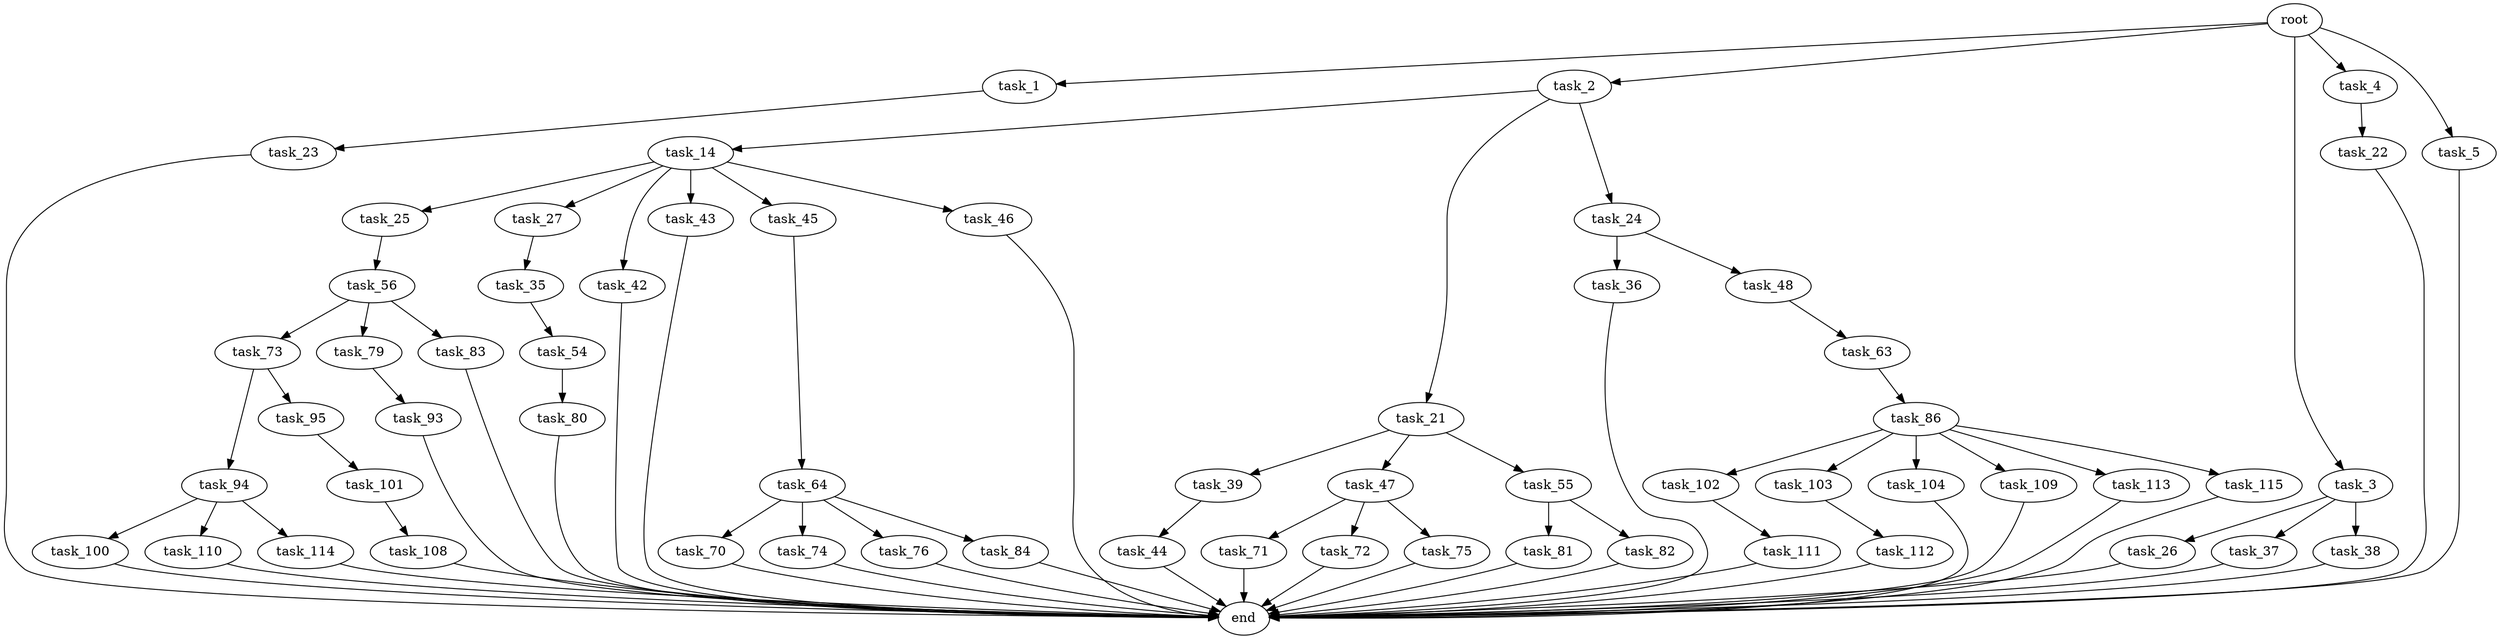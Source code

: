digraph G {
  root [size="0.000000"];
  task_1 [size="1463633227.000000"];
  task_2 [size="368293445632.000000"];
  task_3 [size="177992393524.000000"];
  task_4 [size="322553726119.000000"];
  task_5 [size="15454646230.000000"];
  task_14 [size="134217728000.000000"];
  task_21 [size="18086362335.000000"];
  task_22 [size="36993250188.000000"];
  task_23 [size="23771308492.000000"];
  task_24 [size="8589934592.000000"];
  task_25 [size="134217728000.000000"];
  task_26 [size="69300844291.000000"];
  task_27 [size="134217728000.000000"];
  task_35 [size="8589934592.000000"];
  task_36 [size="68719476736.000000"];
  task_37 [size="28991029248.000000"];
  task_38 [size="475081989117.000000"];
  task_39 [size="1358464649884.000000"];
  task_42 [size="1073741824000.000000"];
  task_43 [size="103390061599.000000"];
  task_44 [size="326293021943.000000"];
  task_45 [size="40266714147.000000"];
  task_46 [size="726077755601.000000"];
  task_47 [size="41171026219.000000"];
  task_48 [size="325992446652.000000"];
  task_54 [size="18364798530.000000"];
  task_55 [size="549755813888.000000"];
  task_56 [size="1073741824000.000000"];
  task_63 [size="31586245257.000000"];
  task_64 [size="50146133873.000000"];
  task_70 [size="302273650284.000000"];
  task_71 [size="68719476736.000000"];
  task_72 [size="157859257682.000000"];
  task_73 [size="17862125807.000000"];
  task_74 [size="41939690814.000000"];
  task_75 [size="4012755383.000000"];
  task_76 [size="11772952021.000000"];
  task_79 [size="404104862048.000000"];
  task_80 [size="17226207531.000000"];
  task_81 [size="1754815234.000000"];
  task_82 [size="9706267360.000000"];
  task_83 [size="15536696399.000000"];
  task_84 [size="549755813888.000000"];
  task_86 [size="7845889916.000000"];
  task_93 [size="28991029248.000000"];
  task_94 [size="10954846635.000000"];
  task_95 [size="1067074933631.000000"];
  task_100 [size="28991029248.000000"];
  task_101 [size="368293445632.000000"];
  task_102 [size="782757789696.000000"];
  task_103 [size="52445985978.000000"];
  task_104 [size="14945406165.000000"];
  task_108 [size="167376891957.000000"];
  task_109 [size="386010004598.000000"];
  task_110 [size="122003610065.000000"];
  task_111 [size="11399280711.000000"];
  task_112 [size="7743256125.000000"];
  task_113 [size="47247933901.000000"];
  task_114 [size="587153049436.000000"];
  task_115 [size="1650299827.000000"];
  end [size="0.000000"];

  root -> task_1 [size="1.000000"];
  root -> task_2 [size="1.000000"];
  root -> task_3 [size="1.000000"];
  root -> task_4 [size="1.000000"];
  root -> task_5 [size="1.000000"];
  task_1 -> task_23 [size="33554432.000000"];
  task_2 -> task_14 [size="411041792.000000"];
  task_2 -> task_21 [size="411041792.000000"];
  task_2 -> task_24 [size="411041792.000000"];
  task_3 -> task_26 [size="134217728.000000"];
  task_3 -> task_37 [size="134217728.000000"];
  task_3 -> task_38 [size="134217728.000000"];
  task_4 -> task_22 [size="301989888.000000"];
  task_5 -> end [size="1.000000"];
  task_14 -> task_25 [size="209715200.000000"];
  task_14 -> task_27 [size="209715200.000000"];
  task_14 -> task_42 [size="209715200.000000"];
  task_14 -> task_43 [size="209715200.000000"];
  task_14 -> task_45 [size="209715200.000000"];
  task_14 -> task_46 [size="209715200.000000"];
  task_21 -> task_39 [size="75497472.000000"];
  task_21 -> task_47 [size="75497472.000000"];
  task_21 -> task_55 [size="75497472.000000"];
  task_22 -> end [size="1.000000"];
  task_23 -> end [size="1.000000"];
  task_24 -> task_36 [size="33554432.000000"];
  task_24 -> task_48 [size="33554432.000000"];
  task_25 -> task_56 [size="209715200.000000"];
  task_26 -> end [size="1.000000"];
  task_27 -> task_35 [size="209715200.000000"];
  task_35 -> task_54 [size="33554432.000000"];
  task_36 -> end [size="1.000000"];
  task_37 -> end [size="1.000000"];
  task_38 -> end [size="1.000000"];
  task_39 -> task_44 [size="838860800.000000"];
  task_42 -> end [size="1.000000"];
  task_43 -> end [size="1.000000"];
  task_44 -> end [size="1.000000"];
  task_45 -> task_64 [size="838860800.000000"];
  task_46 -> end [size="1.000000"];
  task_47 -> task_71 [size="134217728.000000"];
  task_47 -> task_72 [size="134217728.000000"];
  task_47 -> task_75 [size="134217728.000000"];
  task_48 -> task_63 [size="301989888.000000"];
  task_54 -> task_80 [size="301989888.000000"];
  task_55 -> task_81 [size="536870912.000000"];
  task_55 -> task_82 [size="536870912.000000"];
  task_56 -> task_73 [size="838860800.000000"];
  task_56 -> task_79 [size="838860800.000000"];
  task_56 -> task_83 [size="838860800.000000"];
  task_63 -> task_86 [size="679477248.000000"];
  task_64 -> task_70 [size="838860800.000000"];
  task_64 -> task_74 [size="838860800.000000"];
  task_64 -> task_76 [size="838860800.000000"];
  task_64 -> task_84 [size="838860800.000000"];
  task_70 -> end [size="1.000000"];
  task_71 -> end [size="1.000000"];
  task_72 -> end [size="1.000000"];
  task_73 -> task_94 [size="301989888.000000"];
  task_73 -> task_95 [size="301989888.000000"];
  task_74 -> end [size="1.000000"];
  task_75 -> end [size="1.000000"];
  task_76 -> end [size="1.000000"];
  task_79 -> task_93 [size="411041792.000000"];
  task_80 -> end [size="1.000000"];
  task_81 -> end [size="1.000000"];
  task_82 -> end [size="1.000000"];
  task_83 -> end [size="1.000000"];
  task_84 -> end [size="1.000000"];
  task_86 -> task_102 [size="838860800.000000"];
  task_86 -> task_103 [size="838860800.000000"];
  task_86 -> task_104 [size="838860800.000000"];
  task_86 -> task_109 [size="838860800.000000"];
  task_86 -> task_113 [size="838860800.000000"];
  task_86 -> task_115 [size="838860800.000000"];
  task_93 -> end [size="1.000000"];
  task_94 -> task_100 [size="209715200.000000"];
  task_94 -> task_110 [size="209715200.000000"];
  task_94 -> task_114 [size="209715200.000000"];
  task_95 -> task_101 [size="679477248.000000"];
  task_100 -> end [size="1.000000"];
  task_101 -> task_108 [size="411041792.000000"];
  task_102 -> task_111 [size="679477248.000000"];
  task_103 -> task_112 [size="838860800.000000"];
  task_104 -> end [size="1.000000"];
  task_108 -> end [size="1.000000"];
  task_109 -> end [size="1.000000"];
  task_110 -> end [size="1.000000"];
  task_111 -> end [size="1.000000"];
  task_112 -> end [size="1.000000"];
  task_113 -> end [size="1.000000"];
  task_114 -> end [size="1.000000"];
  task_115 -> end [size="1.000000"];
}
